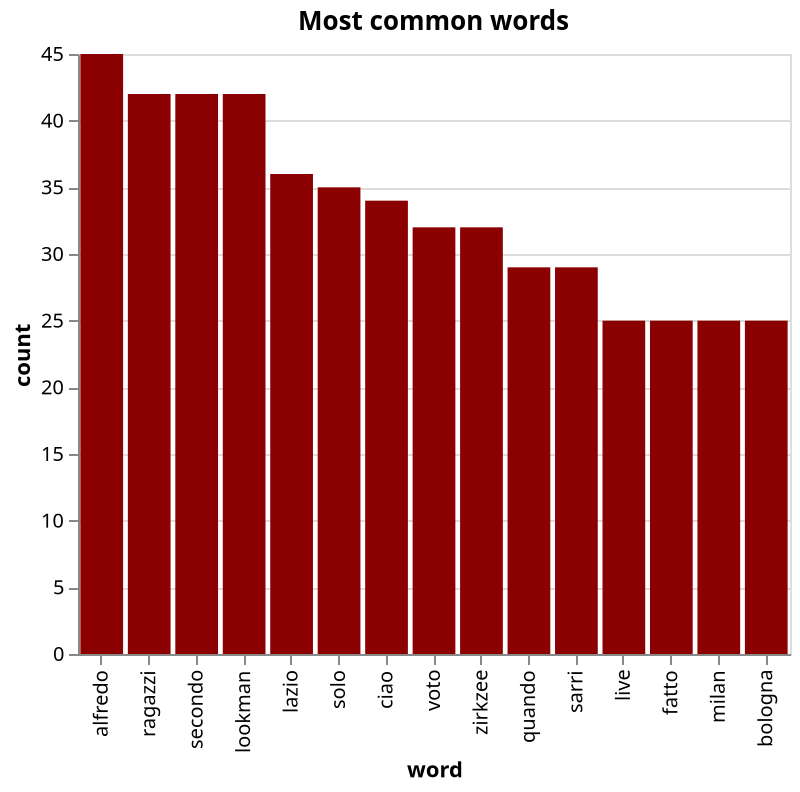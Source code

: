 {
  "config": {"view": {"continuousWidth": 400, "continuousHeight": 300}},
  "data": {"name": "data-374ff4dcd677d81a56884960ad1e521d"},
  "mark": {"type": "bar", "color": "darkred", "tooltip": true},
  "encoding": {
    "x": {"field": "word", "sort": null, "type": "nominal"},
    "y": {"field": "count", "type": "quantitative"}
  },
  "title": "Most common words",
  "width": "container",
  "$schema": "https://vega.github.io/schema/vega-lite/v4.17.0.json",
  "datasets": {
    "data-374ff4dcd677d81a56884960ad1e521d": [
      {"word": "alfredo", "count": 45},
      {"word": "ragazzi", "count": 42},
      {"word": "secondo", "count": 42},
      {"word": "lookman", "count": 42},
      {"word": "lazio", "count": 36},
      {"word": "solo", "count": 35},
      {"word": "ciao", "count": 34},
      {"word": "voto", "count": 32},
      {"word": "zirkzee", "count": 32},
      {"word": "quando", "count": 29},
      {"word": "sarri", "count": 29},
      {"word": "live", "count": 25},
      {"word": "fatto", "count": 25},
      {"word": "milan", "count": 25},
      {"word": "bologna", "count": 25}
    ]
  }
}